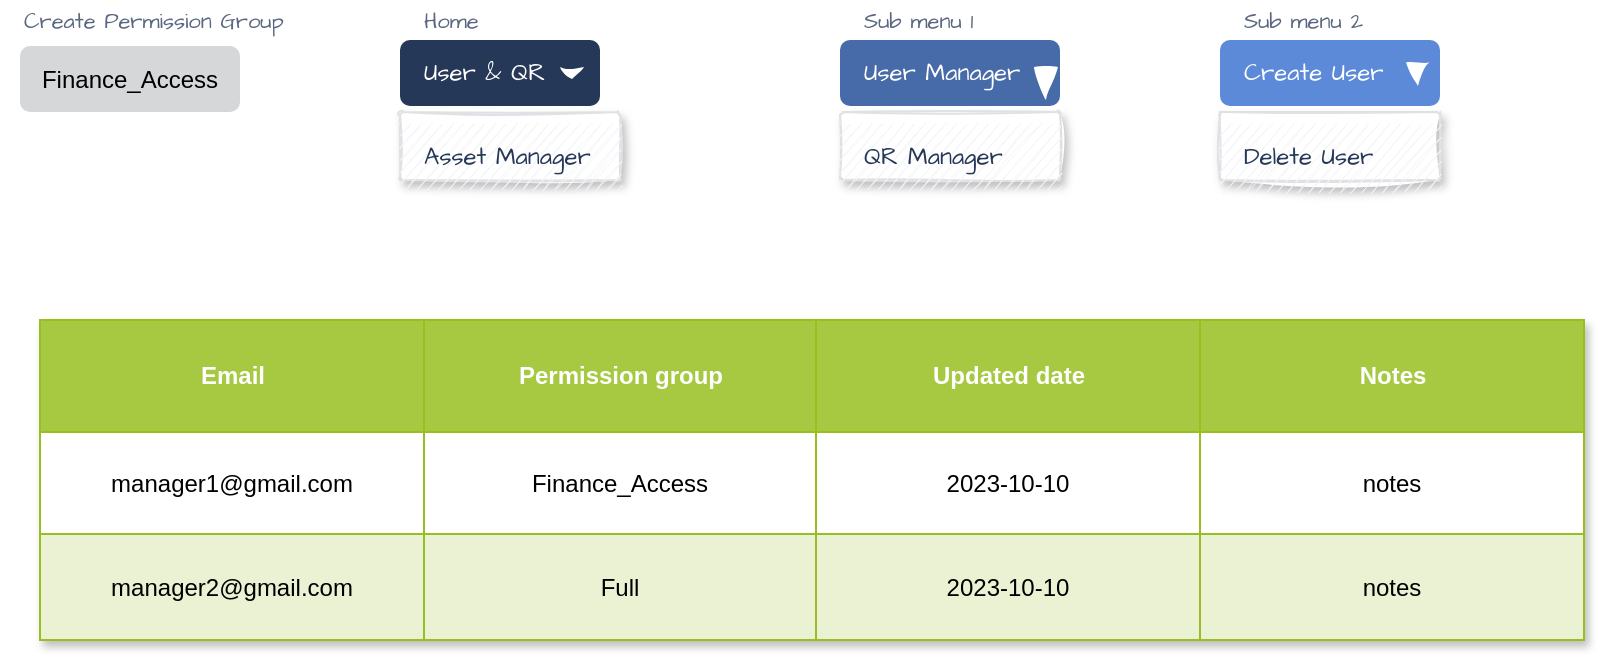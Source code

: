<mxfile version="22.0.3" type="github">
  <diagram name="Page-1" id="DjkAw7XGQzpZr8emeJHv">
    <mxGraphModel dx="957" dy="696" grid="1" gridSize="10" guides="1" tooltips="1" connect="1" arrows="1" fold="1" page="1" pageScale="1" pageWidth="1169" pageHeight="827" math="0" shadow="0">
      <root>
        <mxCell id="0" />
        <mxCell id="1" parent="0" />
        <mxCell id="kHUCV_6R6X-Z7UpYBtfR-1" value="Home" style="rounded=1;fillColor=none;strokeColor=none;html=1;fontColor=#596780;align=left;fontSize=11;spacingLeft=10;fontSize=11;sketch=1;hachureGap=4;pointerEvents=0;fontFamily=Architects Daughter;fontSource=https%3A%2F%2Ffonts.googleapis.com%2Fcss%3Ffamily%3DArchitects%2BDaughter;" vertex="1" parent="1">
          <mxGeometry x="240" y="120" width="100" height="20" as="geometry" />
        </mxCell>
        <mxCell id="kHUCV_6R6X-Z7UpYBtfR-2" value="User &amp;amp; QR" style="rounded=1;fillColor=#253858;strokeColor=none;html=1;fontColor=#ffffff;align=left;fontSize=12;spacingLeft=10;sketch=0;hachureGap=4;pointerEvents=0;fontFamily=Architects Daughter;fontSource=https%3A%2F%2Ffonts.googleapis.com%2Fcss%3Ffamily%3DArchitects%2BDaughter;" vertex="1" parent="1">
          <mxGeometry x="240" y="140" width="100" height="33" as="geometry" />
        </mxCell>
        <mxCell id="kHUCV_6R6X-Z7UpYBtfR-3" value="" style="shape=triangle;direction=south;fillColor=#ffffff;strokeColor=none;html=1;sketch=1;hachureGap=4;pointerEvents=0;fontFamily=Architects Daughter;fontSource=https%3A%2F%2Ffonts.googleapis.com%2Fcss%3Ffamily%3DArchitects%2BDaughter;fontSize=20;" vertex="1" parent="kHUCV_6R6X-Z7UpYBtfR-2">
          <mxGeometry x="1" y="0.5" width="12" height="6" relative="1" as="geometry">
            <mxPoint x="-20" y="-3" as="offset" />
          </mxGeometry>
        </mxCell>
        <mxCell id="kHUCV_6R6X-Z7UpYBtfR-4" value="" style="rounded=1;fillColor=#ffffff;strokeColor=#DFE1E5;shadow=1;html=1;arcSize=4;sketch=1;hachureGap=4;pointerEvents=0;fontFamily=Architects Daughter;fontSource=https%3A%2F%2Ffonts.googleapis.com%2Fcss%3Ffamily%3DArchitects%2BDaughter;fontSize=20;" vertex="1" parent="1">
          <mxGeometry x="240" y="176" width="110" height="34" as="geometry" />
        </mxCell>
        <mxCell id="kHUCV_6R6X-Z7UpYBtfR-5" value="Asset Manager" style="rounded=0;fillColor=#F4F5F7;strokeColor=none;shadow=0;html=1;align=left;fontSize=12;spacingLeft=10;fontColor=#253858;resizeWidth=1;sketch=1;hachureGap=4;pointerEvents=0;fontFamily=Architects Daughter;fontSource=https%3A%2F%2Ffonts.googleapis.com%2Fcss%3Ffamily%3DArchitects%2BDaughter;" vertex="1" parent="kHUCV_6R6X-Z7UpYBtfR-4">
          <mxGeometry width="110" height="33" relative="1" as="geometry">
            <mxPoint y="6" as="offset" />
          </mxGeometry>
        </mxCell>
        <mxCell id="kHUCV_6R6X-Z7UpYBtfR-9" value="Sub menu 1" style="rounded=1;fillColor=none;strokeColor=none;html=1;fontColor=#596780;align=left;fontSize=11;spacingLeft=10;fontSize=11;sketch=1;hachureGap=4;pointerEvents=0;fontFamily=Architects Daughter;fontSource=https%3A%2F%2Ffonts.googleapis.com%2Fcss%3Ffamily%3DArchitects%2BDaughter;" vertex="1" parent="1">
          <mxGeometry x="460" y="120" width="100" height="20" as="geometry" />
        </mxCell>
        <mxCell id="kHUCV_6R6X-Z7UpYBtfR-10" value="User Manager" style="rounded=1;fillColor=#476BA8;strokeColor=none;html=1;fontColor=#ffffff;align=left;fontSize=12;spacingLeft=10;sketch=0;hachureGap=4;pointerEvents=0;fontFamily=Architects Daughter;fontSource=https%3A%2F%2Ffonts.googleapis.com%2Fcss%3Ffamily%3DArchitects%2BDaughter;" vertex="1" parent="1">
          <mxGeometry x="460" y="140" width="110" height="33" as="geometry" />
        </mxCell>
        <mxCell id="kHUCV_6R6X-Z7UpYBtfR-12" value="" style="rounded=1;fillColor=#ffffff;strokeColor=#DFE1E5;shadow=1;html=1;arcSize=4;sketch=1;hachureGap=4;pointerEvents=0;fontFamily=Architects Daughter;fontSource=https%3A%2F%2Ffonts.googleapis.com%2Fcss%3Ffamily%3DArchitects%2BDaughter;fontSize=20;" vertex="1" parent="1">
          <mxGeometry x="460" y="176" width="110" height="34" as="geometry" />
        </mxCell>
        <mxCell id="kHUCV_6R6X-Z7UpYBtfR-13" value="QR Manager" style="rounded=0;fillColor=#F4F5F7;strokeColor=none;shadow=0;html=1;align=left;fontSize=12;spacingLeft=10;fontColor=#253858;resizeWidth=1;sketch=1;hachureGap=4;pointerEvents=0;fontFamily=Architects Daughter;fontSource=https%3A%2F%2Ffonts.googleapis.com%2Fcss%3Ffamily%3DArchitects%2BDaughter;" vertex="1" parent="kHUCV_6R6X-Z7UpYBtfR-12">
          <mxGeometry width="110" height="33" relative="1" as="geometry">
            <mxPoint y="6" as="offset" />
          </mxGeometry>
        </mxCell>
        <mxCell id="kHUCV_6R6X-Z7UpYBtfR-14" value="Sub menu 2" style="rounded=1;fillColor=none;strokeColor=none;html=1;fontColor=#596780;align=left;fontSize=11;spacingLeft=10;fontSize=11;sketch=1;hachureGap=4;pointerEvents=0;fontFamily=Architects Daughter;fontSource=https%3A%2F%2Ffonts.googleapis.com%2Fcss%3Ffamily%3DArchitects%2BDaughter;" vertex="1" parent="1">
          <mxGeometry x="650" y="120" width="100" height="20" as="geometry" />
        </mxCell>
        <mxCell id="kHUCV_6R6X-Z7UpYBtfR-15" value="Create User" style="rounded=1;fillColor=#5C8AD9;strokeColor=none;html=1;fontColor=#ffffff;align=left;fontSize=12;spacingLeft=10;sketch=0;hachureGap=4;pointerEvents=0;fontFamily=Architects Daughter;fontSource=https%3A%2F%2Ffonts.googleapis.com%2Fcss%3Ffamily%3DArchitects%2BDaughter;" vertex="1" parent="1">
          <mxGeometry x="650" y="140" width="110" height="33" as="geometry" />
        </mxCell>
        <mxCell id="kHUCV_6R6X-Z7UpYBtfR-16" value="" style="rounded=1;fillColor=#ffffff;strokeColor=#DFE1E5;shadow=1;html=1;arcSize=4;sketch=1;hachureGap=4;pointerEvents=0;fontFamily=Architects Daughter;fontSource=https%3A%2F%2Ffonts.googleapis.com%2Fcss%3Ffamily%3DArchitects%2BDaughter;fontSize=20;" vertex="1" parent="1">
          <mxGeometry x="650" y="176" width="110" height="34" as="geometry" />
        </mxCell>
        <mxCell id="kHUCV_6R6X-Z7UpYBtfR-17" value="Delete User" style="rounded=0;fillColor=#F4F5F7;strokeColor=none;shadow=0;html=1;align=left;fontSize=12;spacingLeft=10;fontColor=#253858;resizeWidth=1;sketch=1;hachureGap=4;pointerEvents=0;fontFamily=Architects Daughter;fontSource=https%3A%2F%2Ffonts.googleapis.com%2Fcss%3Ffamily%3DArchitects%2BDaughter;" vertex="1" parent="kHUCV_6R6X-Z7UpYBtfR-16">
          <mxGeometry width="110" height="33" relative="1" as="geometry">
            <mxPoint y="6" as="offset" />
          </mxGeometry>
        </mxCell>
        <mxCell id="kHUCV_6R6X-Z7UpYBtfR-18" value="&lt;font color=&quot;#000000&quot;&gt;Finance_Access&lt;/font&gt;" style="rounded=1;fillColor=#D6D7D9;strokeColor=none;html=1;whiteSpace=wrap;fontColor=#596780;align=center;verticalAlign=middle;fontStyle=0;fontSize=12;sketch=0;" vertex="1" parent="1">
          <mxGeometry x="50" y="143" width="110" height="33" as="geometry" />
        </mxCell>
        <mxCell id="kHUCV_6R6X-Z7UpYBtfR-19" value="Create Permission Group" style="rounded=1;fillColor=none;strokeColor=none;html=1;fontColor=#596780;align=left;fontSize=11;spacingLeft=10;fontSize=11;sketch=1;hachureGap=4;pointerEvents=0;fontFamily=Architects Daughter;fontSource=https%3A%2F%2Ffonts.googleapis.com%2Fcss%3Ffamily%3DArchitects%2BDaughter;" vertex="1" parent="1">
          <mxGeometry x="40" y="120" width="100" height="20" as="geometry" />
        </mxCell>
        <mxCell id="kHUCV_6R6X-Z7UpYBtfR-22" value="" style="shape=triangle;direction=south;fillColor=#ffffff;strokeColor=none;html=1;sketch=1;hachureGap=4;pointerEvents=0;fontFamily=Architects Daughter;fontSource=https%3A%2F%2Ffonts.googleapis.com%2Fcss%3Ffamily%3DArchitects%2BDaughter;fontSize=20;" vertex="1" parent="1">
          <mxGeometry x="557" y="153.5" width="12" height="16.5" as="geometry" />
        </mxCell>
        <mxCell id="kHUCV_6R6X-Z7UpYBtfR-24" value="" style="shape=triangle;direction=south;fillColor=#ffffff;strokeColor=none;html=1;sketch=1;hachureGap=4;pointerEvents=0;fontFamily=Architects Daughter;fontSource=https%3A%2F%2Ffonts.googleapis.com%2Fcss%3Ffamily%3DArchitects%2BDaughter;fontSize=20;" vertex="1" parent="1">
          <mxGeometry x="743" y="151.25" width="12" height="11.75" as="geometry" />
        </mxCell>
        <mxCell id="kHUCV_6R6X-Z7UpYBtfR-27" value="Assets" style="childLayout=tableLayout;recursiveResize=0;strokeColor=#98bf21;fillColor=#A7C942;shadow=1;movable=1;resizable=1;rotatable=1;deletable=1;editable=1;locked=0;connectable=1;resizeLast=0;metaEdit=1;direction=south;" vertex="1" parent="1">
          <mxGeometry x="60" y="280" width="772" height="160" as="geometry" />
        </mxCell>
        <mxCell id="kHUCV_6R6X-Z7UpYBtfR-28" style="shape=tableRow;horizontal=0;startSize=0;swimlaneHead=0;swimlaneBody=0;top=0;left=0;bottom=0;right=0;dropTarget=0;collapsible=0;recursiveResize=0;expand=0;fontStyle=0;strokeColor=inherit;fillColor=#ffffff;movable=1;resizable=1;rotatable=1;deletable=1;editable=1;locked=0;connectable=1;" vertex="1" parent="kHUCV_6R6X-Z7UpYBtfR-27">
          <mxGeometry width="772" height="56" as="geometry" />
        </mxCell>
        <mxCell id="kHUCV_6R6X-Z7UpYBtfR-29" value="Email" style="connectable=1;recursiveResize=0;strokeColor=inherit;fillColor=#A7C942;align=center;fontStyle=1;fontColor=#FFFFFF;html=1;movable=1;resizable=1;rotatable=1;deletable=1;editable=1;locked=0;" vertex="1" parent="kHUCV_6R6X-Z7UpYBtfR-28">
          <mxGeometry width="192" height="56" as="geometry">
            <mxRectangle width="192" height="56" as="alternateBounds" />
          </mxGeometry>
        </mxCell>
        <mxCell id="kHUCV_6R6X-Z7UpYBtfR-30" value="Permission group" style="connectable=1;recursiveResize=0;strokeColor=inherit;fillColor=#A7C942;align=center;fontStyle=1;fontColor=#FFFFFF;html=1;movable=1;resizable=1;rotatable=1;deletable=1;editable=1;locked=0;" vertex="1" parent="kHUCV_6R6X-Z7UpYBtfR-28">
          <mxGeometry x="192" width="196" height="56" as="geometry">
            <mxRectangle width="196" height="56" as="alternateBounds" />
          </mxGeometry>
        </mxCell>
        <mxCell id="kHUCV_6R6X-Z7UpYBtfR-31" value="Updated date" style="connectable=1;recursiveResize=0;strokeColor=inherit;fillColor=#A7C942;align=center;fontStyle=1;fontColor=#FFFFFF;html=1;movable=1;resizable=1;rotatable=1;deletable=1;editable=1;locked=0;" vertex="1" parent="kHUCV_6R6X-Z7UpYBtfR-28">
          <mxGeometry x="388" width="192" height="56" as="geometry">
            <mxRectangle width="192" height="56" as="alternateBounds" />
          </mxGeometry>
        </mxCell>
        <mxCell id="kHUCV_6R6X-Z7UpYBtfR-106" value="Notes" style="connectable=1;recursiveResize=0;strokeColor=inherit;fillColor=#A7C942;align=center;fontStyle=1;fontColor=#FFFFFF;html=1;movable=1;resizable=1;rotatable=1;deletable=1;editable=1;locked=0;" vertex="1" parent="kHUCV_6R6X-Z7UpYBtfR-28">
          <mxGeometry x="580" width="192" height="56" as="geometry">
            <mxRectangle width="192" height="56" as="alternateBounds" />
          </mxGeometry>
        </mxCell>
        <mxCell id="kHUCV_6R6X-Z7UpYBtfR-32" value="" style="shape=tableRow;horizontal=0;startSize=0;swimlaneHead=0;swimlaneBody=0;top=0;left=0;bottom=0;right=0;dropTarget=0;collapsible=0;recursiveResize=0;expand=0;fontStyle=0;strokeColor=inherit;fillColor=#ffffff;movable=1;resizable=1;rotatable=1;deletable=1;editable=1;locked=0;connectable=1;" vertex="1" parent="kHUCV_6R6X-Z7UpYBtfR-27">
          <mxGeometry y="56" width="772" height="51" as="geometry" />
        </mxCell>
        <mxCell id="kHUCV_6R6X-Z7UpYBtfR-33" value="manager1@gmail.com" style="connectable=1;recursiveResize=0;strokeColor=inherit;fillColor=inherit;align=center;whiteSpace=wrap;html=1;movable=1;resizable=1;rotatable=1;deletable=1;editable=1;locked=0;" vertex="1" parent="kHUCV_6R6X-Z7UpYBtfR-32">
          <mxGeometry width="192" height="51" as="geometry">
            <mxRectangle width="192" height="51" as="alternateBounds" />
          </mxGeometry>
        </mxCell>
        <mxCell id="kHUCV_6R6X-Z7UpYBtfR-34" value="Finance_Access" style="connectable=1;recursiveResize=0;strokeColor=inherit;fillColor=inherit;align=center;whiteSpace=wrap;html=1;movable=1;resizable=1;rotatable=1;deletable=1;editable=1;locked=0;" vertex="1" parent="kHUCV_6R6X-Z7UpYBtfR-32">
          <mxGeometry x="192" width="196" height="51" as="geometry">
            <mxRectangle width="196" height="51" as="alternateBounds" />
          </mxGeometry>
        </mxCell>
        <mxCell id="kHUCV_6R6X-Z7UpYBtfR-35" value="2023-10-10" style="connectable=1;recursiveResize=0;strokeColor=inherit;fillColor=inherit;align=center;whiteSpace=wrap;html=1;movable=1;resizable=1;rotatable=1;deletable=1;editable=1;locked=0;" vertex="1" parent="kHUCV_6R6X-Z7UpYBtfR-32">
          <mxGeometry x="388" width="192" height="51" as="geometry">
            <mxRectangle width="192" height="51" as="alternateBounds" />
          </mxGeometry>
        </mxCell>
        <mxCell id="kHUCV_6R6X-Z7UpYBtfR-107" value="notes" style="connectable=1;recursiveResize=0;strokeColor=inherit;fillColor=inherit;align=center;whiteSpace=wrap;html=1;movable=1;resizable=1;rotatable=1;deletable=1;editable=1;locked=0;" vertex="1" parent="kHUCV_6R6X-Z7UpYBtfR-32">
          <mxGeometry x="580" width="192" height="51" as="geometry">
            <mxRectangle width="192" height="51" as="alternateBounds" />
          </mxGeometry>
        </mxCell>
        <mxCell id="kHUCV_6R6X-Z7UpYBtfR-36" value="" style="shape=tableRow;horizontal=0;startSize=0;swimlaneHead=0;swimlaneBody=0;top=0;left=0;bottom=0;right=0;dropTarget=0;collapsible=0;recursiveResize=0;expand=0;fontStyle=1;strokeColor=inherit;fillColor=#EAF2D3;movable=1;resizable=1;rotatable=1;deletable=1;editable=1;locked=0;connectable=1;" vertex="1" parent="kHUCV_6R6X-Z7UpYBtfR-27">
          <mxGeometry y="107" width="772" height="53" as="geometry" />
        </mxCell>
        <mxCell id="kHUCV_6R6X-Z7UpYBtfR-37" value="manager2@gmail.com" style="connectable=1;recursiveResize=0;strokeColor=inherit;fillColor=inherit;whiteSpace=wrap;html=1;movable=1;resizable=1;rotatable=1;deletable=1;editable=1;locked=0;" vertex="1" parent="kHUCV_6R6X-Z7UpYBtfR-36">
          <mxGeometry width="192" height="53" as="geometry">
            <mxRectangle width="192" height="53" as="alternateBounds" />
          </mxGeometry>
        </mxCell>
        <mxCell id="kHUCV_6R6X-Z7UpYBtfR-38" value="Full" style="connectable=1;recursiveResize=0;strokeColor=inherit;fillColor=inherit;whiteSpace=wrap;html=1;movable=1;resizable=1;rotatable=1;deletable=1;editable=1;locked=0;" vertex="1" parent="kHUCV_6R6X-Z7UpYBtfR-36">
          <mxGeometry x="192" width="196" height="53" as="geometry">
            <mxRectangle width="196" height="53" as="alternateBounds" />
          </mxGeometry>
        </mxCell>
        <mxCell id="kHUCV_6R6X-Z7UpYBtfR-39" value="2023-10-10" style="connectable=1;recursiveResize=0;strokeColor=inherit;fillColor=inherit;whiteSpace=wrap;html=1;movable=1;resizable=1;rotatable=1;deletable=1;editable=1;locked=0;" vertex="1" parent="kHUCV_6R6X-Z7UpYBtfR-36">
          <mxGeometry x="388" width="192" height="53" as="geometry">
            <mxRectangle width="192" height="53" as="alternateBounds" />
          </mxGeometry>
        </mxCell>
        <mxCell id="kHUCV_6R6X-Z7UpYBtfR-108" value="notes" style="connectable=1;recursiveResize=0;strokeColor=inherit;fillColor=inherit;whiteSpace=wrap;html=1;movable=1;resizable=1;rotatable=1;deletable=1;editable=1;locked=0;" vertex="1" parent="kHUCV_6R6X-Z7UpYBtfR-36">
          <mxGeometry x="580" width="192" height="53" as="geometry">
            <mxRectangle width="192" height="53" as="alternateBounds" />
          </mxGeometry>
        </mxCell>
      </root>
    </mxGraphModel>
  </diagram>
</mxfile>
